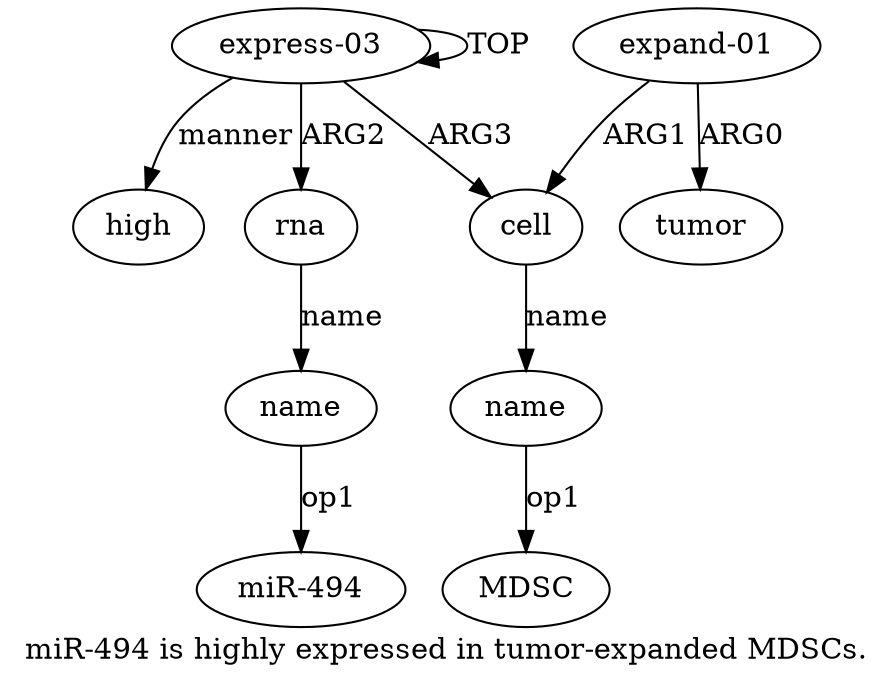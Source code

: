 digraph  {
	graph [label="miR-494 is highly expressed in tumor-expanded MDSCs."];
	node [label="\N"];
	"a2 miR-494"	 [color=black,
		gold_ind=-1,
		gold_label="miR-494",
		label="miR-494",
		test_ind=-1,
		test_label="miR-494"];
	a1	 [color=black,
		gold_ind=1,
		gold_label=rna,
		label=rna,
		test_ind=1,
		test_label=rna];
	a2	 [color=black,
		gold_ind=2,
		gold_label=name,
		label=name,
		test_ind=2,
		test_label=name];
	a1 -> a2 [key=0,
	color=black,
	gold_label=name,
	label=name,
	test_label=name];
a0 [color=black,
	gold_ind=0,
	gold_label="express-03",
	label="express-03",
	test_ind=0,
	test_label="express-03"];
a0 -> a1 [key=0,
color=black,
gold_label=ARG2,
label=ARG2,
test_label=ARG2];
a0 -> a0 [key=0,
color=black,
gold_label=TOP,
label=TOP,
test_label=TOP];
a3 [color=black,
gold_ind=3,
gold_label=cell,
label=cell,
test_ind=3,
test_label=cell];
a0 -> a3 [key=0,
color=black,
gold_label=ARG3,
label=ARG3,
test_label=ARG3];
a7 [color=black,
gold_ind=7,
gold_label=high,
label=high,
test_ind=7,
test_label=high];
a0 -> a7 [key=0,
color=black,
gold_label=manner,
label=manner,
test_label=manner];
a4 [color=black,
gold_ind=4,
gold_label=name,
label=name,
test_ind=4,
test_label=name];
a3 -> a4 [key=0,
color=black,
gold_label=name,
label=name,
test_label=name];
a2 -> "a2 miR-494" [key=0,
color=black,
gold_label=op1,
label=op1,
test_label=op1];
a5 [color=black,
gold_ind=5,
gold_label="expand-01",
label="expand-01",
test_ind=5,
test_label="expand-01"];
a5 -> a3 [key=0,
color=black,
gold_label=ARG1,
label=ARG1,
test_label=ARG1];
a6 [color=black,
gold_ind=6,
gold_label=tumor,
label=tumor,
test_ind=6,
test_label=tumor];
a5 -> a6 [key=0,
color=black,
gold_label=ARG0,
label=ARG0,
test_label=ARG0];
"a4 MDSC" [color=black,
gold_ind=-1,
gold_label=MDSC,
label=MDSC,
test_ind=-1,
test_label=MDSC];
a4 -> "a4 MDSC" [key=0,
color=black,
gold_label=op1,
label=op1,
test_label=op1];
}
